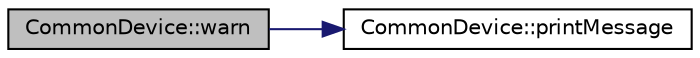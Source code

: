digraph "CommonDevice::warn"
{
 // INTERACTIVE_SVG=YES
 // LATEX_PDF_SIZE
  edge [fontname="Helvetica",fontsize="10",labelfontname="Helvetica",labelfontsize="10"];
  node [fontname="Helvetica",fontsize="10",shape=record];
  rankdir="LR";
  Node1 [label="CommonDevice::warn",height=0.2,width=0.4,color="black", fillcolor="grey75", style="filled", fontcolor="black",tooltip=" "];
  Node1 -> Node2 [color="midnightblue",fontsize="10",style="solid",fontname="Helvetica"];
  Node2 [label="CommonDevice::printMessage",height=0.2,width=0.4,color="black", fillcolor="white", style="filled",URL="$classCommonDevice.html#a8f5022d59e3f06cdf02cad750510e7c8",tooltip=" "];
}
